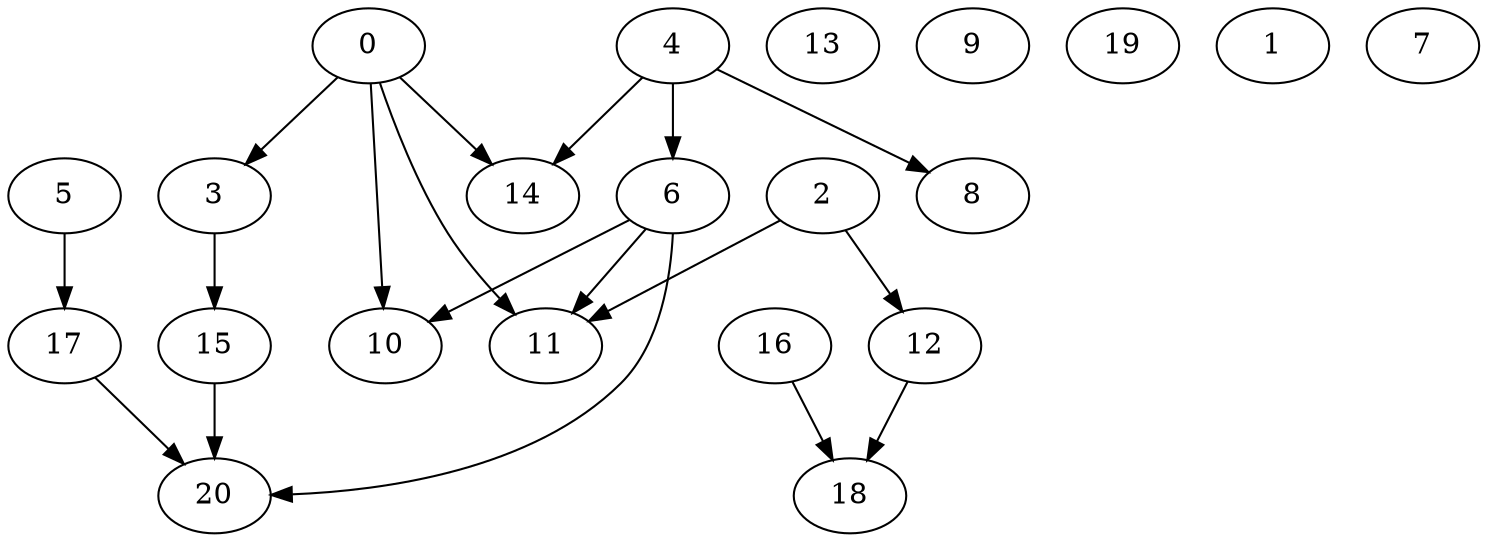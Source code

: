 digraph "Random_Nodes_21_Density_0.86_CCR_0.98_WeightType_Random_GB" {
	graph ["Duplicate states"=0,
		GraphType=Random,
		"Max states in OPEN"=0,
		Modes="120000ms; topo-ordered tasks, ; Pruning: task equivalence, fixed order ready list, ; F-value: ; Optimisation: best schedule length (\
SL) optimisation on equal, ",
		NumberOfTasks=21,
		"Pruned using list schedule length"=1301655,
		"States removed from OPEN"=0,
		TargetSystem="Homogeneous-16",
		"Time to schedule (ms)"=753,
		"Total idle time"=30,
		"Total schedule length"=32,
		"Total sequential time"=125,
		"Total states created"=1527571
	];
	0	["Finish time"=3,
		Processor=0,
		"Start time"=0,
		Weight=3];
	3	["Finish time"=8,
		Processor=0,
		"Start time"=3,
		Weight=5];
	0 -> 3	[Weight=3];
	11	["Finish time"=23,
		Processor=1,
		"Start time"=13,
		Weight=10];
	0 -> 11	[Weight=9];
	10	["Finish time"=24,
		Processor=2,
		"Start time"=20,
		Weight=4];
	0 -> 10	[Weight=4];
	14	["Finish time"=19,
		Processor=4,
		"Start time"=16,
		Weight=3];
	0 -> 14	[Weight=6];
	15	["Finish time"=17,
		Processor=0,
		"Start time"=8,
		Weight=9];
	3 -> 15	[Weight=9];
	4	["Finish time"=5,
		Processor=1,
		"Start time"=0,
		Weight=5];
	6	["Finish time"=13,
		Processor=1,
		"Start time"=5,
		Weight=8];
	4 -> 6	[Weight=4];
	8	["Finish time"=22,
		Processor=3,
		"Start time"=14,
		Weight=8];
	4 -> 8	[Weight=9];
	4 -> 14	[Weight=11];
	5	["Finish time"=7,
		Processor=2,
		"Start time"=0,
		Weight=7];
	17	["Finish time"=16,
		Processor=2,
		"Start time"=7,
		Weight=9];
	5 -> 17	[Weight=4];
	6 -> 11	[Weight=11];
	20	["Finish time"=32,
		Processor=0,
		"Start time"=24,
		Weight=8];
	6 -> 20	[Weight=3];
	6 -> 10	[Weight=7];
	15 -> 20	[Weight=11];
	17 -> 20	[Weight=8];
	2	["Finish time"=4,
		Processor=3,
		"Start time"=0,
		Weight=4];
	12	["Finish time"=12,
		Processor=3,
		"Start time"=4,
		Weight=8];
	2 -> 12	[Weight=2];
	2 -> 11	[Weight=8];
	16	["Finish time"=7,
		Processor=4,
		"Start time"=0,
		Weight=7];
	18	["Finish time"=20,
		Processor=5,
		"Start time"=18,
		Weight=2];
	16 -> 18	[Weight=11];
	12 -> 18	[Weight=3];
	13	["Finish time"=10,
		Processor=5,
		"Start time"=0,
		Weight=10];
	9	["Finish time"=5,
		Processor=6,
		"Start time"=0,
		Weight=5];
	19	["Finish time"=4,
		Processor=7,
		"Start time"=0,
		Weight=4];
	1	["Finish time"=3,
		Processor=8,
		"Start time"=0,
		Weight=3];
	7	["Finish time"=3,
		Processor=9,
		"Start time"=0,
		Weight=3];
}
